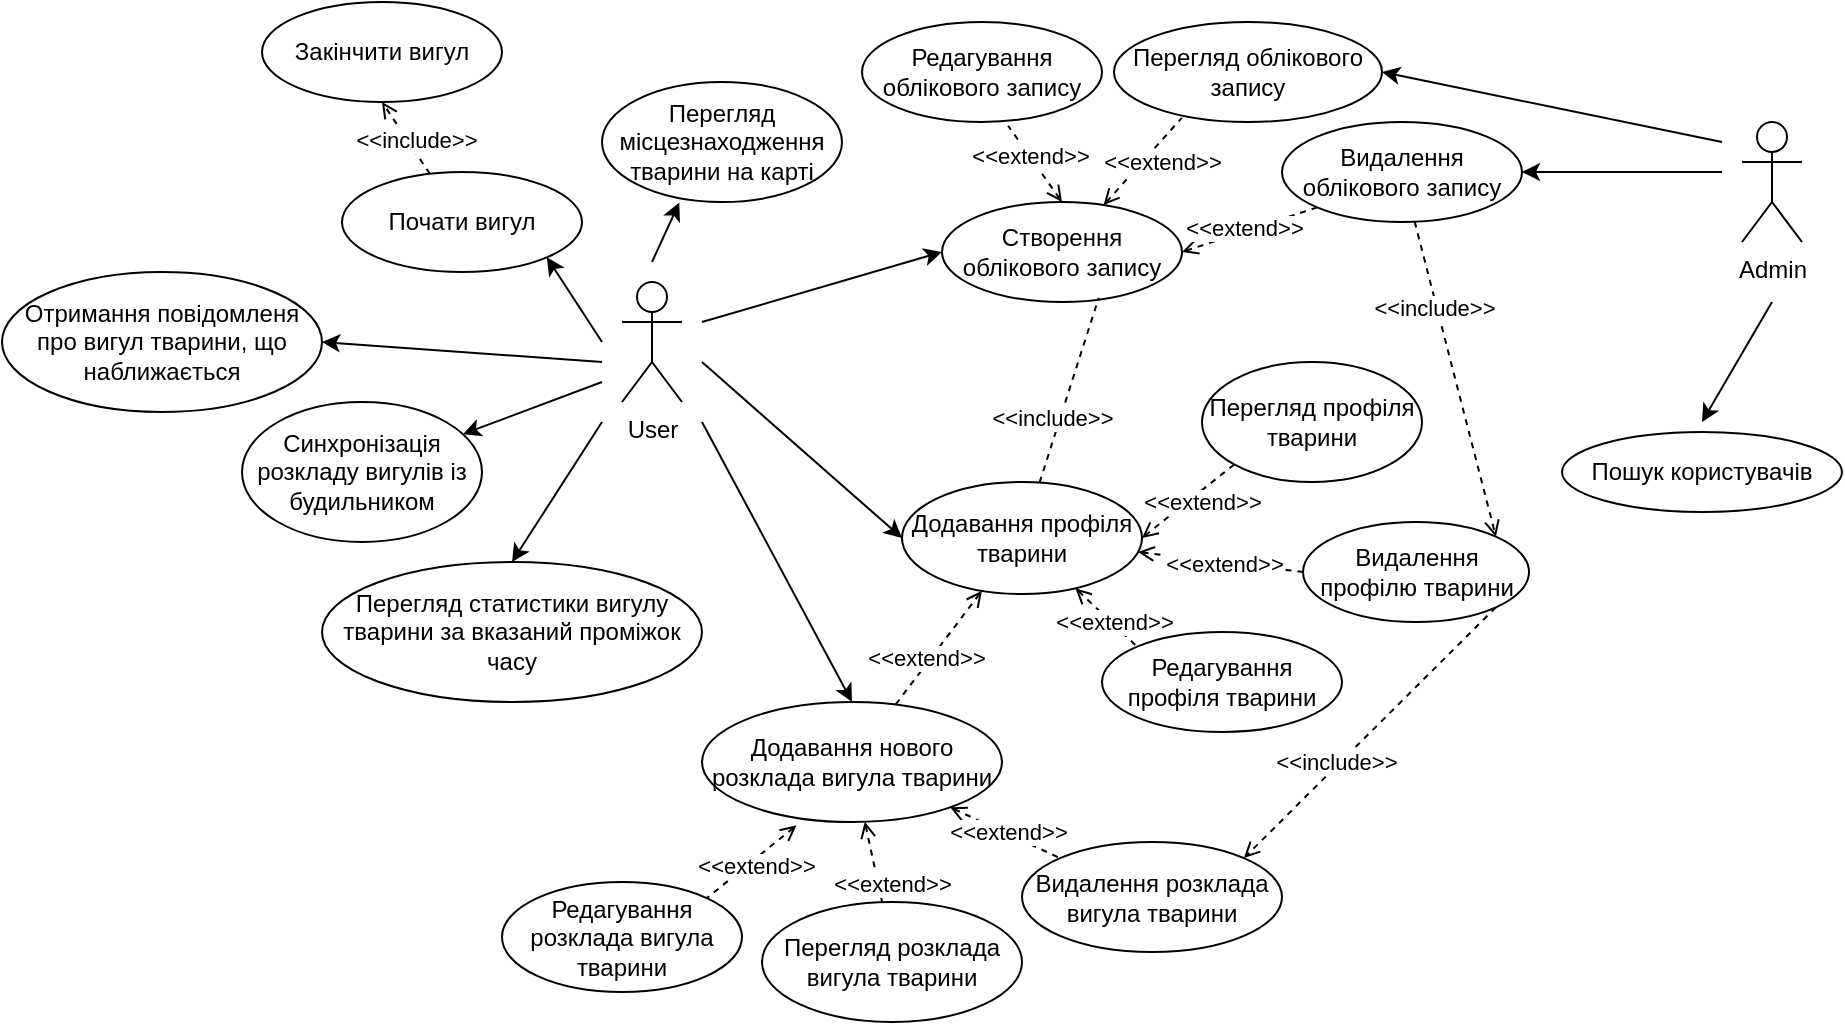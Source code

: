 <mxfile version="20.5.1" type="device"><diagram id="Qnofa2zRBOY_JgTmgzuG" name="Page-1"><mxGraphModel dx="1835" dy="1692" grid="1" gridSize="10" guides="1" tooltips="1" connect="1" arrows="1" fold="1" page="1" pageScale="1" pageWidth="827" pageHeight="1169" math="0" shadow="0"><root><mxCell id="0"/><mxCell id="1" parent="0"/><mxCell id="NL4gGqxLW-4LoRQ3G2x3-3" style="rounded=0;orthogonalLoop=1;jettySize=auto;html=1;entryX=0;entryY=0.5;entryDx=0;entryDy=0;" edge="1" parent="1" target="NL4gGqxLW-4LoRQ3G2x3-2"><mxGeometry relative="1" as="geometry"><mxPoint x="100" y="140" as="sourcePoint"/></mxGeometry></mxCell><mxCell id="NL4gGqxLW-4LoRQ3G2x3-10" style="edgeStyle=none;rounded=0;orthogonalLoop=1;jettySize=auto;html=1;entryX=0;entryY=0.5;entryDx=0;entryDy=0;endArrow=classic;endFill=1;" edge="1" parent="1" target="NL4gGqxLW-4LoRQ3G2x3-7"><mxGeometry relative="1" as="geometry"><mxPoint x="100" y="160" as="sourcePoint"/></mxGeometry></mxCell><mxCell id="NL4gGqxLW-4LoRQ3G2x3-12" style="edgeStyle=none;rounded=0;orthogonalLoop=1;jettySize=auto;html=1;entryX=0.5;entryY=0;entryDx=0;entryDy=0;endArrow=classic;endFill=1;" edge="1" parent="1" target="NL4gGqxLW-4LoRQ3G2x3-11"><mxGeometry relative="1" as="geometry"><mxPoint x="100" y="190" as="sourcePoint"/></mxGeometry></mxCell><mxCell id="NL4gGqxLW-4LoRQ3G2x3-24" style="edgeStyle=none;rounded=0;orthogonalLoop=1;jettySize=auto;html=1;entryX=0.5;entryY=0;entryDx=0;entryDy=0;endArrow=classic;endFill=1;" edge="1" parent="1" target="NL4gGqxLW-4LoRQ3G2x3-23"><mxGeometry relative="1" as="geometry"><mxPoint x="50" y="190" as="sourcePoint"/></mxGeometry></mxCell><mxCell id="NL4gGqxLW-4LoRQ3G2x3-30" style="edgeStyle=none;rounded=0;orthogonalLoop=1;jettySize=auto;html=1;entryX=0.322;entryY=1.005;entryDx=0;entryDy=0;endArrow=classic;endFill=1;entryPerimeter=0;" edge="1" parent="1" target="NL4gGqxLW-4LoRQ3G2x3-27"><mxGeometry relative="1" as="geometry"><mxPoint x="75" y="110" as="sourcePoint"/></mxGeometry></mxCell><mxCell id="NL4gGqxLW-4LoRQ3G2x3-32" style="edgeStyle=none;rounded=0;orthogonalLoop=1;jettySize=auto;html=1;entryX=1;entryY=1;entryDx=0;entryDy=0;endArrow=classic;endFill=1;" edge="1" parent="1" target="NL4gGqxLW-4LoRQ3G2x3-31"><mxGeometry relative="1" as="geometry"><mxPoint x="50" y="150" as="sourcePoint"/></mxGeometry></mxCell><mxCell id="NL4gGqxLW-4LoRQ3G2x3-57" style="edgeStyle=none;rounded=0;orthogonalLoop=1;jettySize=auto;html=1;entryX=1;entryY=0.5;entryDx=0;entryDy=0;endArrow=classic;endFill=1;" edge="1" parent="1" target="NL4gGqxLW-4LoRQ3G2x3-56"><mxGeometry relative="1" as="geometry"><mxPoint x="50" y="160" as="sourcePoint"/></mxGeometry></mxCell><mxCell id="NL4gGqxLW-4LoRQ3G2x3-58" style="edgeStyle=none;rounded=0;orthogonalLoop=1;jettySize=auto;html=1;endArrow=classic;endFill=1;" edge="1" parent="1" target="NL4gGqxLW-4LoRQ3G2x3-59"><mxGeometry relative="1" as="geometry"><mxPoint x="-80" y="240" as="targetPoint"/><mxPoint x="50" y="170" as="sourcePoint"/></mxGeometry></mxCell><mxCell id="NL4gGqxLW-4LoRQ3G2x3-1" value="User" style="shape=umlActor;verticalLabelPosition=bottom;verticalAlign=top;html=1;outlineConnect=0;" vertex="1" parent="1"><mxGeometry x="60" y="120" width="30" height="60" as="geometry"/></mxCell><mxCell id="NL4gGqxLW-4LoRQ3G2x3-5" style="edgeStyle=none;rounded=0;orthogonalLoop=1;jettySize=auto;html=1;entryX=0.609;entryY=1.038;entryDx=0;entryDy=0;endArrow=none;endFill=0;dashed=1;exitX=0.5;exitY=0;exitDx=0;exitDy=0;entryPerimeter=0;startArrow=open;startFill=0;" edge="1" parent="1" source="NL4gGqxLW-4LoRQ3G2x3-2" target="NL4gGqxLW-4LoRQ3G2x3-4"><mxGeometry relative="1" as="geometry"/></mxCell><mxCell id="NL4gGqxLW-4LoRQ3G2x3-6" value="&amp;lt;&amp;lt;extend&amp;gt;&amp;gt;" style="edgeLabel;html=1;align=center;verticalAlign=middle;resizable=0;points=[];" vertex="1" connectable="0" parent="NL4gGqxLW-4LoRQ3G2x3-5"><mxGeometry x="-0.473" y="-1" relative="1" as="geometry"><mxPoint x="-10" y="-12" as="offset"/></mxGeometry></mxCell><mxCell id="NL4gGqxLW-4LoRQ3G2x3-52" style="edgeStyle=none;rounded=0;orthogonalLoop=1;jettySize=auto;html=1;entryX=0.253;entryY=0.958;entryDx=0;entryDy=0;dashed=1;endArrow=none;endFill=0;entryPerimeter=0;startArrow=open;startFill=0;" edge="1" parent="1" source="NL4gGqxLW-4LoRQ3G2x3-2" target="NL4gGqxLW-4LoRQ3G2x3-49"><mxGeometry relative="1" as="geometry"/></mxCell><mxCell id="NL4gGqxLW-4LoRQ3G2x3-54" value="&amp;lt;&amp;lt;extend&amp;gt;&amp;gt;" style="edgeLabel;html=1;align=center;verticalAlign=middle;resizable=0;points=[];" vertex="1" connectable="0" parent="NL4gGqxLW-4LoRQ3G2x3-52"><mxGeometry x="-0.333" relative="1" as="geometry"><mxPoint x="16" y="-7" as="offset"/></mxGeometry></mxCell><mxCell id="NL4gGqxLW-4LoRQ3G2x3-53" style="edgeStyle=none;rounded=0;orthogonalLoop=1;jettySize=auto;html=1;entryX=0;entryY=1;entryDx=0;entryDy=0;dashed=1;endArrow=none;endFill=0;exitX=1;exitY=0.5;exitDx=0;exitDy=0;startArrow=open;startFill=0;" edge="1" parent="1" source="NL4gGqxLW-4LoRQ3G2x3-2" target="NL4gGqxLW-4LoRQ3G2x3-50"><mxGeometry relative="1" as="geometry"/></mxCell><mxCell id="NL4gGqxLW-4LoRQ3G2x3-55" value="&amp;lt;&amp;lt;extend&amp;gt;&amp;gt;" style="edgeLabel;html=1;align=center;verticalAlign=middle;resizable=0;points=[];" vertex="1" connectable="0" parent="NL4gGqxLW-4LoRQ3G2x3-53"><mxGeometry x="-0.351" relative="1" as="geometry"><mxPoint x="9" y="-5" as="offset"/></mxGeometry></mxCell><mxCell id="NL4gGqxLW-4LoRQ3G2x3-2" value="Створення облікового запису" style="ellipse;whiteSpace=wrap;html=1;" vertex="1" parent="1"><mxGeometry x="220" y="80" width="120" height="50" as="geometry"/></mxCell><mxCell id="NL4gGqxLW-4LoRQ3G2x3-4" value="Редагування облікового запису" style="ellipse;whiteSpace=wrap;html=1;" vertex="1" parent="1"><mxGeometry x="180" y="-10" width="120" height="50" as="geometry"/></mxCell><mxCell id="NL4gGqxLW-4LoRQ3G2x3-8" style="edgeStyle=none;rounded=0;orthogonalLoop=1;jettySize=auto;html=1;entryX=0.653;entryY=0.958;entryDx=0;entryDy=0;entryPerimeter=0;dashed=1;endArrow=none;endFill=0;" edge="1" parent="1" source="NL4gGqxLW-4LoRQ3G2x3-7" target="NL4gGqxLW-4LoRQ3G2x3-2"><mxGeometry relative="1" as="geometry"/></mxCell><mxCell id="NL4gGqxLW-4LoRQ3G2x3-9" value="&amp;lt;&amp;lt;include&amp;gt;&amp;gt;" style="edgeLabel;html=1;align=center;verticalAlign=middle;resizable=0;points=[];" vertex="1" connectable="0" parent="NL4gGqxLW-4LoRQ3G2x3-8"><mxGeometry x="-0.349" y="-3" relative="1" as="geometry"><mxPoint x="-6" y="-3" as="offset"/></mxGeometry></mxCell><mxCell id="NL4gGqxLW-4LoRQ3G2x3-13" style="edgeStyle=none;rounded=0;orthogonalLoop=1;jettySize=auto;html=1;endArrow=none;endFill=0;dashed=1;startArrow=open;startFill=0;" edge="1" parent="1" source="NL4gGqxLW-4LoRQ3G2x3-7" target="NL4gGqxLW-4LoRQ3G2x3-11"><mxGeometry relative="1" as="geometry"/></mxCell><mxCell id="NL4gGqxLW-4LoRQ3G2x3-14" value="&amp;lt;&amp;lt;extend&amp;gt;&amp;gt;" style="edgeLabel;html=1;align=center;verticalAlign=middle;resizable=0;points=[];" vertex="1" connectable="0" parent="NL4gGqxLW-4LoRQ3G2x3-13"><mxGeometry x="0.462" y="4" relative="1" as="geometry"><mxPoint y="-10" as="offset"/></mxGeometry></mxCell><mxCell id="NL4gGqxLW-4LoRQ3G2x3-44" style="edgeStyle=none;rounded=0;orthogonalLoop=1;jettySize=auto;html=1;entryX=0;entryY=0.5;entryDx=0;entryDy=0;dashed=1;endArrow=none;endFill=0;startArrow=open;startFill=0;" edge="1" parent="1" source="NL4gGqxLW-4LoRQ3G2x3-7" target="NL4gGqxLW-4LoRQ3G2x3-43"><mxGeometry relative="1" as="geometry"/></mxCell><mxCell id="NL4gGqxLW-4LoRQ3G2x3-45" value="&amp;lt;&amp;lt;extend&amp;gt;&amp;gt;" style="edgeLabel;html=1;align=center;verticalAlign=middle;resizable=0;points=[];" vertex="1" connectable="0" parent="NL4gGqxLW-4LoRQ3G2x3-44"><mxGeometry x="-0.33" y="-2" relative="1" as="geometry"><mxPoint x="15" as="offset"/></mxGeometry></mxCell><mxCell id="NL4gGqxLW-4LoRQ3G2x3-47" style="edgeStyle=none;rounded=0;orthogonalLoop=1;jettySize=auto;html=1;entryX=0;entryY=0;entryDx=0;entryDy=0;dashed=1;endArrow=none;endFill=0;startArrow=open;startFill=0;" edge="1" parent="1" source="NL4gGqxLW-4LoRQ3G2x3-7" target="NL4gGqxLW-4LoRQ3G2x3-46"><mxGeometry relative="1" as="geometry"/></mxCell><mxCell id="NL4gGqxLW-4LoRQ3G2x3-48" value="&amp;lt;&amp;lt;extend&amp;gt;&amp;gt;" style="edgeLabel;html=1;align=center;verticalAlign=middle;resizable=0;points=[];" vertex="1" connectable="0" parent="NL4gGqxLW-4LoRQ3G2x3-47"><mxGeometry x="-0.428" y="2" relative="1" as="geometry"><mxPoint x="9" y="10" as="offset"/></mxGeometry></mxCell><mxCell id="NL4gGqxLW-4LoRQ3G2x3-7" value="Додавання профіля тварини" style="ellipse;whiteSpace=wrap;html=1;" vertex="1" parent="1"><mxGeometry x="200" y="220" width="120" height="56" as="geometry"/></mxCell><mxCell id="NL4gGqxLW-4LoRQ3G2x3-20" style="edgeStyle=none;rounded=0;orthogonalLoop=1;jettySize=auto;html=1;entryX=1;entryY=0;entryDx=0;entryDy=0;dashed=1;endArrow=none;endFill=0;exitX=0.315;exitY=1.028;exitDx=0;exitDy=0;exitPerimeter=0;startArrow=open;startFill=0;" edge="1" parent="1" source="NL4gGqxLW-4LoRQ3G2x3-11" target="NL4gGqxLW-4LoRQ3G2x3-19"><mxGeometry relative="1" as="geometry"/></mxCell><mxCell id="NL4gGqxLW-4LoRQ3G2x3-21" value="&amp;lt;&amp;lt;extend&amp;gt;&amp;gt;" style="edgeLabel;html=1;align=center;verticalAlign=middle;resizable=0;points=[];" vertex="1" connectable="0" parent="NL4gGqxLW-4LoRQ3G2x3-20"><mxGeometry x="-0.357" y="1" relative="1" as="geometry"><mxPoint x="-7" y="8" as="offset"/></mxGeometry></mxCell><mxCell id="NL4gGqxLW-4LoRQ3G2x3-38" style="edgeStyle=none;rounded=0;orthogonalLoop=1;jettySize=auto;html=1;entryX=0.462;entryY=0;entryDx=0;entryDy=0;dashed=1;endArrow=none;endFill=0;entryPerimeter=0;startArrow=open;startFill=0;" edge="1" parent="1" source="NL4gGqxLW-4LoRQ3G2x3-11" target="NL4gGqxLW-4LoRQ3G2x3-37"><mxGeometry relative="1" as="geometry"/></mxCell><mxCell id="NL4gGqxLW-4LoRQ3G2x3-39" value="&amp;lt;&amp;lt;extend&amp;gt;&amp;gt;" style="edgeLabel;html=1;align=center;verticalAlign=middle;resizable=0;points=[];" vertex="1" connectable="0" parent="NL4gGqxLW-4LoRQ3G2x3-38"><mxGeometry x="0.5" y="-1" relative="1" as="geometry"><mxPoint x="8" as="offset"/></mxGeometry></mxCell><mxCell id="NL4gGqxLW-4LoRQ3G2x3-41" style="edgeStyle=none;rounded=0;orthogonalLoop=1;jettySize=auto;html=1;entryX=0;entryY=0;entryDx=0;entryDy=0;dashed=1;endArrow=none;endFill=0;startArrow=open;startFill=0;" edge="1" parent="1" source="NL4gGqxLW-4LoRQ3G2x3-11" target="NL4gGqxLW-4LoRQ3G2x3-40"><mxGeometry relative="1" as="geometry"/></mxCell><mxCell id="NL4gGqxLW-4LoRQ3G2x3-42" value="&amp;lt;&amp;lt;extend&amp;gt;&amp;gt;" style="edgeLabel;html=1;align=center;verticalAlign=middle;resizable=0;points=[];" vertex="1" connectable="0" parent="NL4gGqxLW-4LoRQ3G2x3-41"><mxGeometry x="-0.556" y="3" relative="1" as="geometry"><mxPoint x="15" y="9" as="offset"/></mxGeometry></mxCell><mxCell id="NL4gGqxLW-4LoRQ3G2x3-11" value="Додавання нового розклада вигула тварини" style="ellipse;whiteSpace=wrap;html=1;" vertex="1" parent="1"><mxGeometry x="100" y="330" width="150" height="60" as="geometry"/></mxCell><mxCell id="NL4gGqxLW-4LoRQ3G2x3-16" style="edgeStyle=none;rounded=0;orthogonalLoop=1;jettySize=auto;html=1;entryX=1;entryY=0.5;entryDx=0;entryDy=0;dashed=1;endArrow=open;endFill=0;exitX=0;exitY=1;exitDx=0;exitDy=0;startArrow=none;startFill=0;" edge="1" parent="1" source="NL4gGqxLW-4LoRQ3G2x3-15" target="NL4gGqxLW-4LoRQ3G2x3-7"><mxGeometry relative="1" as="geometry"><Array as="points"/></mxGeometry></mxCell><mxCell id="NL4gGqxLW-4LoRQ3G2x3-18" value="&amp;lt;&amp;lt;extend&amp;gt;&amp;gt;" style="edgeLabel;html=1;align=center;verticalAlign=middle;resizable=0;points=[];" vertex="1" connectable="0" parent="NL4gGqxLW-4LoRQ3G2x3-16"><mxGeometry x="0.448" y="3" relative="1" as="geometry"><mxPoint x="15" y="-10" as="offset"/></mxGeometry></mxCell><mxCell id="NL4gGqxLW-4LoRQ3G2x3-15" value="Перегляд профіля тварини" style="ellipse;whiteSpace=wrap;html=1;" vertex="1" parent="1"><mxGeometry x="350" y="160" width="110" height="60" as="geometry"/></mxCell><mxCell id="NL4gGqxLW-4LoRQ3G2x3-19" value="Редагування розклада вигула тварини" style="ellipse;whiteSpace=wrap;html=1;" vertex="1" parent="1"><mxGeometry y="420" width="120" height="55" as="geometry"/></mxCell><mxCell id="NL4gGqxLW-4LoRQ3G2x3-23" value="Перегляд статистики вигулу тварини за вказаний проміжок часу" style="ellipse;whiteSpace=wrap;html=1;" vertex="1" parent="1"><mxGeometry x="-90" y="260" width="190" height="70" as="geometry"/></mxCell><mxCell id="NL4gGqxLW-4LoRQ3G2x3-27" value="Перегляд місцезнаходження тварини на карті" style="ellipse;whiteSpace=wrap;html=1;" vertex="1" parent="1"><mxGeometry x="50" y="20" width="120" height="60" as="geometry"/></mxCell><mxCell id="NL4gGqxLW-4LoRQ3G2x3-34" style="edgeStyle=none;rounded=0;orthogonalLoop=1;jettySize=auto;html=1;entryX=0.5;entryY=1;entryDx=0;entryDy=0;endArrow=open;endFill=0;dashed=1;" edge="1" parent="1" source="NL4gGqxLW-4LoRQ3G2x3-31" target="NL4gGqxLW-4LoRQ3G2x3-33"><mxGeometry relative="1" as="geometry"/></mxCell><mxCell id="NL4gGqxLW-4LoRQ3G2x3-35" value="&amp;lt;&amp;lt;include&amp;gt;&amp;gt;" style="edgeLabel;html=1;align=center;verticalAlign=middle;resizable=0;points=[];" vertex="1" connectable="0" parent="NL4gGqxLW-4LoRQ3G2x3-34"><mxGeometry x="-0.479" relative="1" as="geometry"><mxPoint x="-1" y="-8" as="offset"/></mxGeometry></mxCell><mxCell id="NL4gGqxLW-4LoRQ3G2x3-31" value="Почати вигул" style="ellipse;whiteSpace=wrap;html=1;" vertex="1" parent="1"><mxGeometry x="-80" y="65" width="120" height="50" as="geometry"/></mxCell><mxCell id="NL4gGqxLW-4LoRQ3G2x3-33" value="Закінчити вигул" style="ellipse;whiteSpace=wrap;html=1;" vertex="1" parent="1"><mxGeometry x="-120" y="-20" width="120" height="50" as="geometry"/></mxCell><mxCell id="NL4gGqxLW-4LoRQ3G2x3-37" value="Перегляд розклада вигула тварини" style="ellipse;whiteSpace=wrap;html=1;" vertex="1" parent="1"><mxGeometry x="130" y="430" width="130" height="60" as="geometry"/></mxCell><mxCell id="NL4gGqxLW-4LoRQ3G2x3-40" value="Видалення розклада вигула тварини" style="ellipse;whiteSpace=wrap;html=1;" vertex="1" parent="1"><mxGeometry x="260" y="400" width="130" height="55" as="geometry"/></mxCell><mxCell id="NL4gGqxLW-4LoRQ3G2x3-71" style="edgeStyle=none;rounded=0;orthogonalLoop=1;jettySize=auto;html=1;entryX=1;entryY=0;entryDx=0;entryDy=0;dashed=1;endArrow=open;endFill=0;exitX=1;exitY=1;exitDx=0;exitDy=0;" edge="1" parent="1" source="NL4gGqxLW-4LoRQ3G2x3-43" target="NL4gGqxLW-4LoRQ3G2x3-40"><mxGeometry relative="1" as="geometry"/></mxCell><mxCell id="NL4gGqxLW-4LoRQ3G2x3-72" value="&amp;lt;&amp;lt;include&amp;gt;&amp;gt;" style="edgeLabel;html=1;align=center;verticalAlign=middle;resizable=0;points=[];" vertex="1" connectable="0" parent="NL4gGqxLW-4LoRQ3G2x3-71"><mxGeometry x="0.255" y="-2" relative="1" as="geometry"><mxPoint as="offset"/></mxGeometry></mxCell><mxCell id="NL4gGqxLW-4LoRQ3G2x3-43" value="Видалення профілю тварини" style="ellipse;whiteSpace=wrap;html=1;" vertex="1" parent="1"><mxGeometry x="400.5" y="240" width="113" height="50" as="geometry"/></mxCell><mxCell id="NL4gGqxLW-4LoRQ3G2x3-46" value="Редагування профіля тварини" style="ellipse;whiteSpace=wrap;html=1;" vertex="1" parent="1"><mxGeometry x="300" y="295" width="120" height="50" as="geometry"/></mxCell><mxCell id="NL4gGqxLW-4LoRQ3G2x3-49" value="Перегляд облікового запису" style="ellipse;whiteSpace=wrap;html=1;" vertex="1" parent="1"><mxGeometry x="306" y="-10" width="134" height="50" as="geometry"/></mxCell><mxCell id="NL4gGqxLW-4LoRQ3G2x3-69" style="edgeStyle=none;rounded=0;orthogonalLoop=1;jettySize=auto;html=1;entryX=1;entryY=0;entryDx=0;entryDy=0;endArrow=open;endFill=0;dashed=1;" edge="1" parent="1" source="NL4gGqxLW-4LoRQ3G2x3-50" target="NL4gGqxLW-4LoRQ3G2x3-43"><mxGeometry relative="1" as="geometry"/></mxCell><mxCell id="NL4gGqxLW-4LoRQ3G2x3-70" value="&amp;lt;&amp;lt;include&amp;gt;&amp;gt;" style="edgeLabel;html=1;align=center;verticalAlign=middle;resizable=0;points=[];" vertex="1" connectable="0" parent="NL4gGqxLW-4LoRQ3G2x3-69"><mxGeometry x="-0.46" y="-1" relative="1" as="geometry"><mxPoint x="-1" as="offset"/></mxGeometry></mxCell><mxCell id="NL4gGqxLW-4LoRQ3G2x3-50" value="Видалення облікового запису" style="ellipse;whiteSpace=wrap;html=1;" vertex="1" parent="1"><mxGeometry x="390" y="40" width="120" height="50" as="geometry"/></mxCell><mxCell id="NL4gGqxLW-4LoRQ3G2x3-56" value="Отримання повідомленя про вигул тварини, що наближається" style="ellipse;whiteSpace=wrap;html=1;" vertex="1" parent="1"><mxGeometry x="-250" y="115" width="160" height="70" as="geometry"/></mxCell><mxCell id="NL4gGqxLW-4LoRQ3G2x3-59" value="Синхронізація розкладу вигулів із будильником" style="ellipse;whiteSpace=wrap;html=1;" vertex="1" parent="1"><mxGeometry x="-130" y="180" width="120" height="70" as="geometry"/></mxCell><mxCell id="NL4gGqxLW-4LoRQ3G2x3-60" value="Пошук користувачів" style="ellipse;whiteSpace=wrap;html=1;" vertex="1" parent="1"><mxGeometry x="530" y="195" width="140" height="40" as="geometry"/></mxCell><mxCell id="NL4gGqxLW-4LoRQ3G2x3-67" style="edgeStyle=none;rounded=0;orthogonalLoop=1;jettySize=auto;html=1;entryX=1;entryY=0.5;entryDx=0;entryDy=0;endArrow=classic;endFill=1;" edge="1" parent="1" target="NL4gGqxLW-4LoRQ3G2x3-50"><mxGeometry relative="1" as="geometry"><mxPoint x="610" y="65" as="sourcePoint"/></mxGeometry></mxCell><mxCell id="NL4gGqxLW-4LoRQ3G2x3-68" style="edgeStyle=none;rounded=0;orthogonalLoop=1;jettySize=auto;html=1;endArrow=classic;endFill=1;" edge="1" parent="1"><mxGeometry relative="1" as="geometry"><mxPoint x="635" y="130" as="sourcePoint"/><mxPoint x="600" y="190" as="targetPoint"/></mxGeometry></mxCell><mxCell id="NL4gGqxLW-4LoRQ3G2x3-73" style="edgeStyle=none;rounded=0;orthogonalLoop=1;jettySize=auto;html=1;entryX=1;entryY=0.5;entryDx=0;entryDy=0;startArrow=none;startFill=0;endArrow=classic;endFill=1;" edge="1" parent="1" target="NL4gGqxLW-4LoRQ3G2x3-49"><mxGeometry relative="1" as="geometry"><mxPoint x="610" y="50" as="sourcePoint"/></mxGeometry></mxCell><mxCell id="NL4gGqxLW-4LoRQ3G2x3-61" value="Admin" style="shape=umlActor;verticalLabelPosition=bottom;verticalAlign=top;html=1;outlineConnect=0;" vertex="1" parent="1"><mxGeometry x="620" y="40" width="30" height="60" as="geometry"/></mxCell></root></mxGraphModel></diagram></mxfile>
